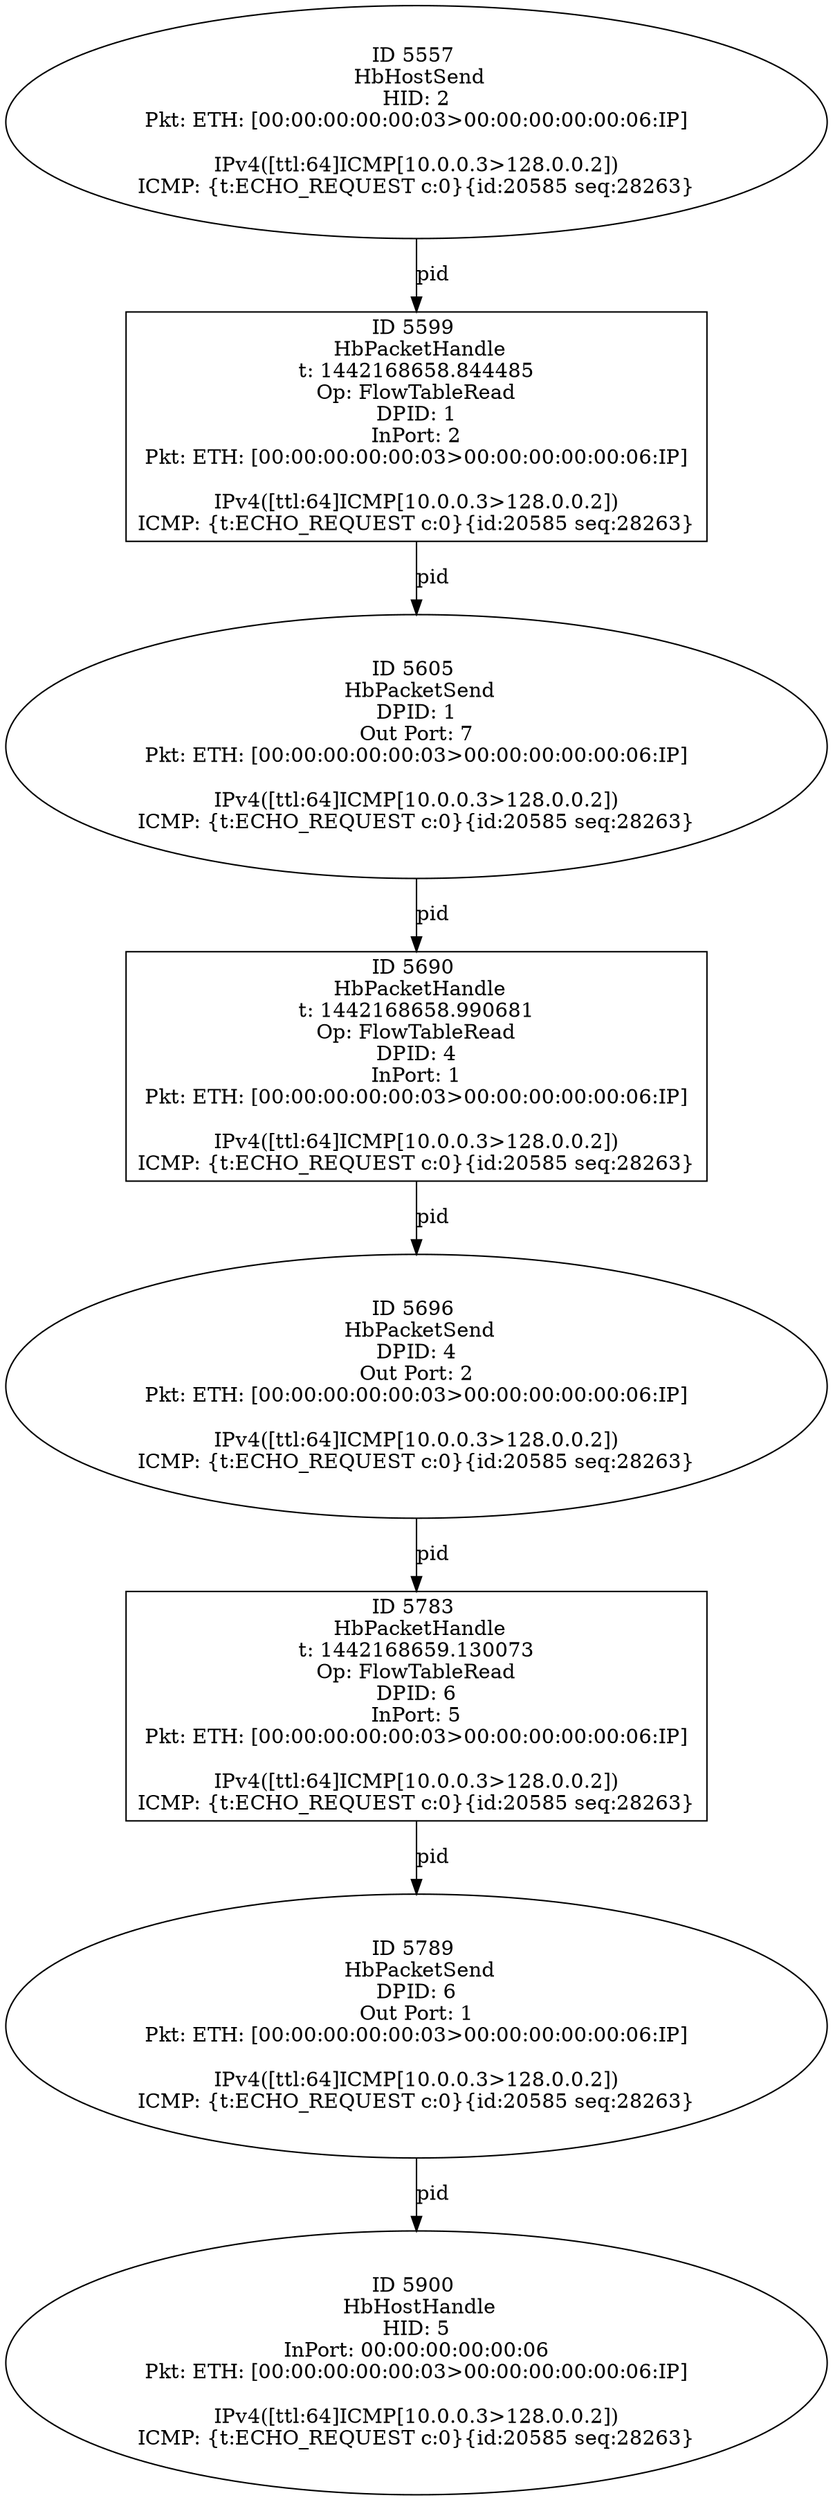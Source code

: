strict digraph G {
5696 [shape=oval, event=<hb_events.HbPacketSend object at 0x10b62aa50>, label="ID 5696 
 HbPacketSend
DPID: 4
Out Port: 2
Pkt: ETH: [00:00:00:00:00:03>00:00:00:00:00:06:IP]

IPv4([ttl:64]ICMP[10.0.0.3>128.0.0.2])
ICMP: {t:ECHO_REQUEST c:0}{id:20585 seq:28263}"];
5605 [shape=oval, event=<hb_events.HbPacketSend object at 0x10b5d6810>, label="ID 5605 
 HbPacketSend
DPID: 1
Out Port: 7
Pkt: ETH: [00:00:00:00:00:03>00:00:00:00:00:06:IP]

IPv4([ttl:64]ICMP[10.0.0.3>128.0.0.2])
ICMP: {t:ECHO_REQUEST c:0}{id:20585 seq:28263}"];
5900 [shape=oval, event=<hb_events.HbHostHandle object at 0x10b6c74d0>, label="ID 5900 
 HbHostHandle
HID: 5
InPort: 00:00:00:00:00:06
Pkt: ETH: [00:00:00:00:00:03>00:00:00:00:00:06:IP]

IPv4([ttl:64]ICMP[10.0.0.3>128.0.0.2])
ICMP: {t:ECHO_REQUEST c:0}{id:20585 seq:28263}"];
5557 [shape=oval, event=<hb_events.HbHostSend object at 0x10b5a52d0>, label="ID 5557 
 HbHostSend
HID: 2
Pkt: ETH: [00:00:00:00:00:03>00:00:00:00:00:06:IP]

IPv4([ttl:64]ICMP[10.0.0.3>128.0.0.2])
ICMP: {t:ECHO_REQUEST c:0}{id:20585 seq:28263}"];
5783 [shape=box, event=<hb_events.HbPacketHandle object at 0x10b665550>, label="ID 5783 
 HbPacketHandle
t: 1442168659.130073
Op: FlowTableRead
DPID: 6
InPort: 5
Pkt: ETH: [00:00:00:00:00:03>00:00:00:00:00:06:IP]

IPv4([ttl:64]ICMP[10.0.0.3>128.0.0.2])
ICMP: {t:ECHO_REQUEST c:0}{id:20585 seq:28263}"];
5690 [shape=box, event=<hb_events.HbPacketHandle object at 0x10b61da50>, label="ID 5690 
 HbPacketHandle
t: 1442168658.990681
Op: FlowTableRead
DPID: 4
InPort: 1
Pkt: ETH: [00:00:00:00:00:03>00:00:00:00:00:06:IP]

IPv4([ttl:64]ICMP[10.0.0.3>128.0.0.2])
ICMP: {t:ECHO_REQUEST c:0}{id:20585 seq:28263}"];
5599 [shape=box, event=<hb_events.HbPacketHandle object at 0x10b5d63d0>, label="ID 5599 
 HbPacketHandle
t: 1442168658.844485
Op: FlowTableRead
DPID: 1
InPort: 2
Pkt: ETH: [00:00:00:00:00:03>00:00:00:00:00:06:IP]

IPv4([ttl:64]ICMP[10.0.0.3>128.0.0.2])
ICMP: {t:ECHO_REQUEST c:0}{id:20585 seq:28263}"];
5789 [shape=oval, event=<hb_events.HbPacketSend object at 0x10b670590>, label="ID 5789 
 HbPacketSend
DPID: 6
Out Port: 1
Pkt: ETH: [00:00:00:00:00:03>00:00:00:00:00:06:IP]

IPv4([ttl:64]ICMP[10.0.0.3>128.0.0.2])
ICMP: {t:ECHO_REQUEST c:0}{id:20585 seq:28263}"];
5696 -> 5783  [rel=pid, label=pid];
5605 -> 5690  [rel=pid, label=pid];
5557 -> 5599  [rel=pid, label=pid];
5783 -> 5789  [rel=pid, label=pid];
5690 -> 5696  [rel=pid, label=pid];
5789 -> 5900  [rel=pid, label=pid];
5599 -> 5605  [rel=pid, label=pid];
}
